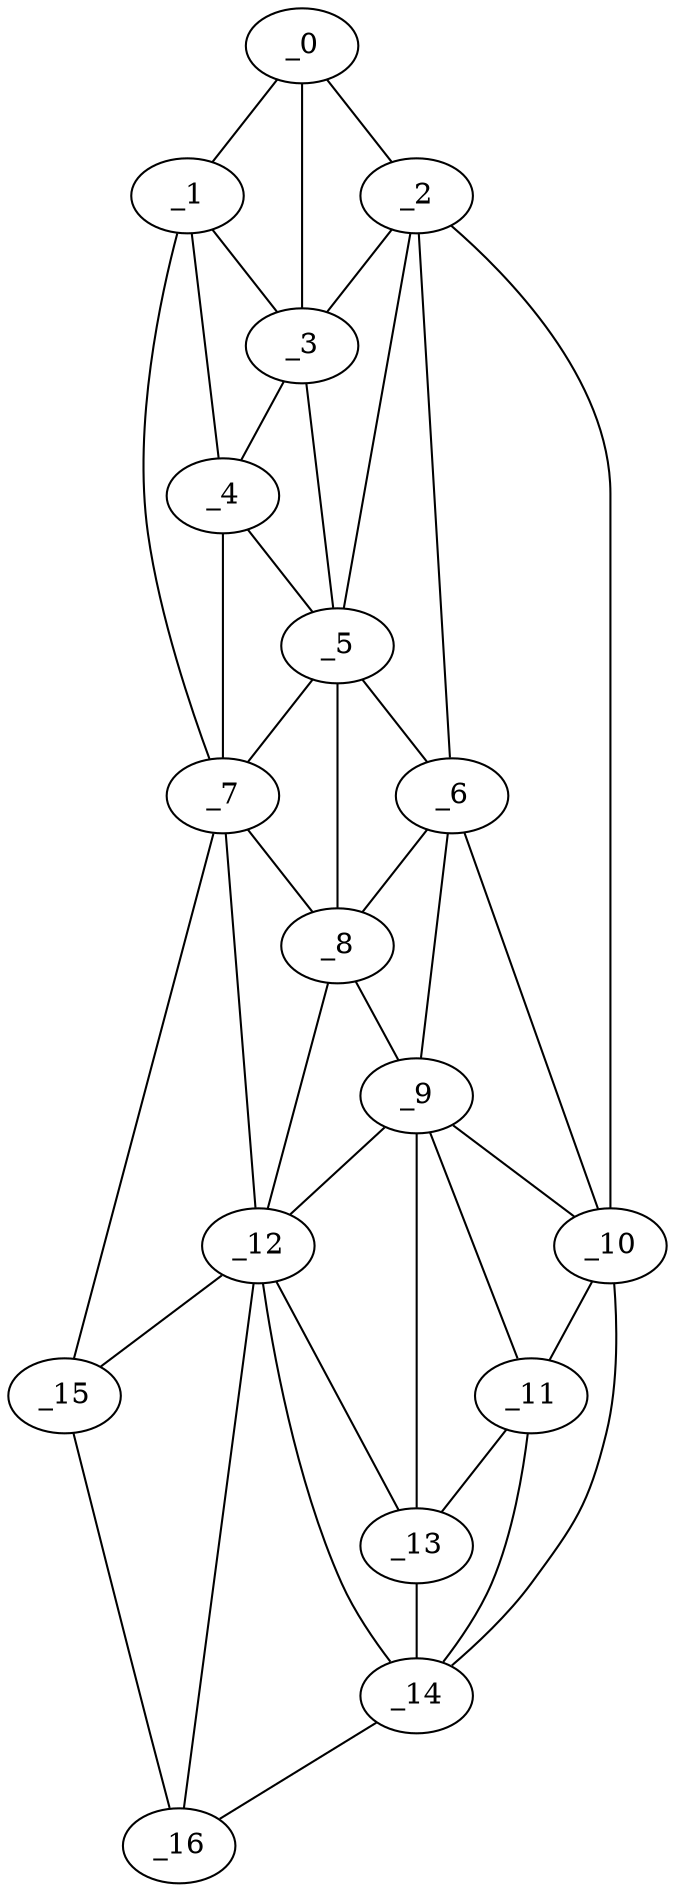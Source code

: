 graph "obj82__90.gxl" {
	_0	 [x=28,
		y=37];
	_1	 [x=29,
		y=25];
	_0 -- _1	 [valence=1];
	_2	 [x=36,
		y=43];
	_0 -- _2	 [valence=1];
	_3	 [x=37,
		y=30];
	_0 -- _3	 [valence=2];
	_1 -- _3	 [valence=1];
	_4	 [x=41,
		y=24];
	_1 -- _4	 [valence=2];
	_7	 [x=60,
		y=16];
	_1 -- _7	 [valence=1];
	_2 -- _3	 [valence=2];
	_5	 [x=47,
		y=34];
	_2 -- _5	 [valence=2];
	_6	 [x=52,
		y=49];
	_2 -- _6	 [valence=1];
	_10	 [x=72,
		y=65];
	_2 -- _10	 [valence=1];
	_3 -- _4	 [valence=2];
	_3 -- _5	 [valence=2];
	_4 -- _5	 [valence=2];
	_4 -- _7	 [valence=2];
	_5 -- _6	 [valence=2];
	_5 -- _7	 [valence=2];
	_8	 [x=62,
		y=38];
	_5 -- _8	 [valence=2];
	_6 -- _8	 [valence=2];
	_9	 [x=72,
		y=42];
	_6 -- _9	 [valence=2];
	_6 -- _10	 [valence=2];
	_7 -- _8	 [valence=2];
	_12	 [x=81,
		y=29];
	_7 -- _12	 [valence=2];
	_15	 [x=105,
		y=36];
	_7 -- _15	 [valence=1];
	_8 -- _9	 [valence=1];
	_8 -- _12	 [valence=2];
	_9 -- _10	 [valence=1];
	_11	 [x=77,
		y=61];
	_9 -- _11	 [valence=2];
	_9 -- _12	 [valence=2];
	_13	 [x=81,
		y=54];
	_9 -- _13	 [valence=2];
	_10 -- _11	 [valence=1];
	_14	 [x=92,
		y=55];
	_10 -- _14	 [valence=1];
	_11 -- _13	 [valence=1];
	_11 -- _14	 [valence=2];
	_12 -- _13	 [valence=1];
	_12 -- _14	 [valence=2];
	_12 -- _15	 [valence=2];
	_16	 [x=105,
		y=43];
	_12 -- _16	 [valence=2];
	_13 -- _14	 [valence=2];
	_14 -- _16	 [valence=1];
	_15 -- _16	 [valence=1];
}
